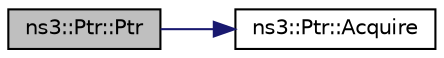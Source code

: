 digraph "ns3::Ptr::Ptr"
{
 // LATEX_PDF_SIZE
  edge [fontname="Helvetica",fontsize="10",labelfontname="Helvetica",labelfontsize="10"];
  node [fontname="Helvetica",fontsize="10",shape=record];
  rankdir="LR";
  Node1 [label="ns3::Ptr::Ptr",height=0.2,width=0.4,color="black", fillcolor="grey75", style="filled", fontcolor="black",tooltip="Copy by referencing the same underlying object."];
  Node1 -> Node2 [color="midnightblue",fontsize="10",style="solid",fontname="Helvetica"];
  Node2 [label="ns3::Ptr::Acquire",height=0.2,width=0.4,color="black", fillcolor="white", style="filled",URL="$classns3_1_1_ptr.html#adb507425388a3cdc4312362dc2ed2151",tooltip="Mark this as a a reference by incrementing the reference count."];
}
